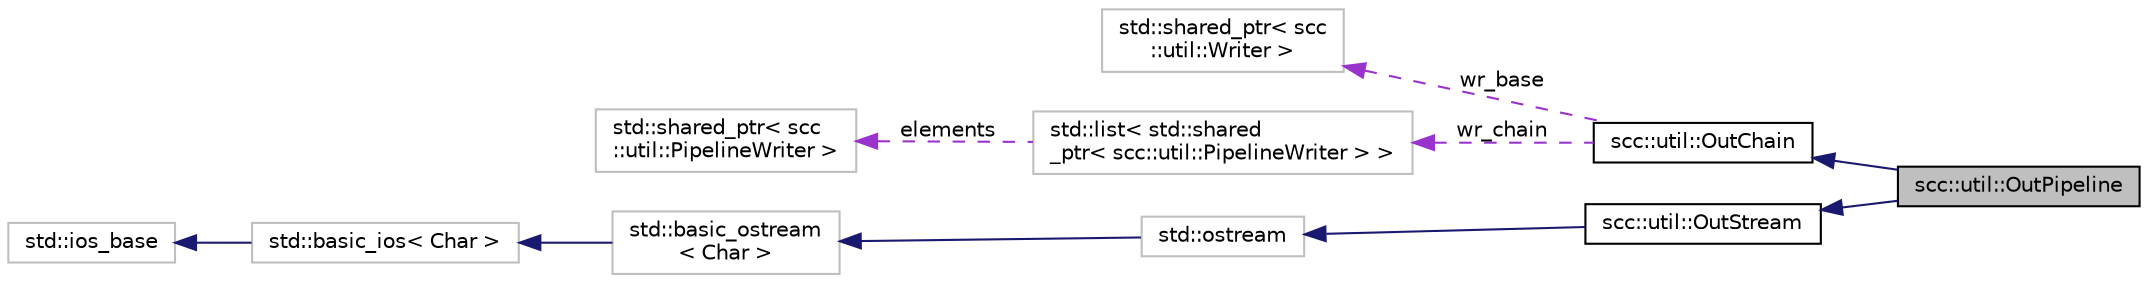 digraph "scc::util::OutPipeline"
{
 // LATEX_PDF_SIZE
  edge [fontname="Helvetica",fontsize="10",labelfontname="Helvetica",labelfontsize="10"];
  node [fontname="Helvetica",fontsize="10",shape=record];
  rankdir="LR";
  Node1 [label="scc::util::OutPipeline",height=0.2,width=0.4,color="black", fillcolor="grey75", style="filled", fontcolor="black",tooltip="Output stream pipeline of writers."];
  Node2 -> Node1 [dir="back",color="midnightblue",fontsize="10",style="solid",fontname="Helvetica"];
  Node2 [label="scc::util::OutChain",height=0.2,width=0.4,color="black", fillcolor="white", style="filled",URL="$d5/db8/structscc_1_1util_1_1OutChain.html",tooltip="Chain of writers base class."];
  Node3 -> Node2 [dir="back",color="darkorchid3",fontsize="10",style="dashed",label=" wr_base" ,fontname="Helvetica"];
  Node3 [label="std::shared_ptr\< scc\l::util::Writer \>",height=0.2,width=0.4,color="grey75", fillcolor="white", style="filled",tooltip=" "];
  Node4 -> Node2 [dir="back",color="darkorchid3",fontsize="10",style="dashed",label=" wr_chain" ,fontname="Helvetica"];
  Node4 [label="std::list\< std::shared\l_ptr\< scc::util::PipelineWriter \> \>",height=0.2,width=0.4,color="grey75", fillcolor="white", style="filled",tooltip=" "];
  Node5 -> Node4 [dir="back",color="darkorchid3",fontsize="10",style="dashed",label=" elements" ,fontname="Helvetica"];
  Node5 [label="std::shared_ptr\< scc\l::util::PipelineWriter \>",height=0.2,width=0.4,color="grey75", fillcolor="white", style="filled",tooltip=" "];
  Node6 -> Node1 [dir="back",color="midnightblue",fontsize="10",style="solid",fontname="Helvetica"];
  Node6 [label="scc::util::OutStream",height=0.2,width=0.4,color="black", fillcolor="white", style="filled",URL="$d6/dbd/classscc_1_1util_1_1OutStream.html",tooltip="Output stream wrapper for writer."];
  Node7 -> Node6 [dir="back",color="midnightblue",fontsize="10",style="solid",fontname="Helvetica"];
  Node7 [label="std::ostream",height=0.2,width=0.4,color="grey75", fillcolor="white", style="filled",tooltip=" "];
  Node8 -> Node7 [dir="back",color="midnightblue",fontsize="10",style="solid",fontname="Helvetica"];
  Node8 [label="std::basic_ostream\l\< Char \>",height=0.2,width=0.4,color="grey75", fillcolor="white", style="filled",tooltip=" "];
  Node9 -> Node8 [dir="back",color="midnightblue",fontsize="10",style="solid",fontname="Helvetica"];
  Node9 [label="std::basic_ios\< Char \>",height=0.2,width=0.4,color="grey75", fillcolor="white", style="filled",tooltip=" "];
  Node10 -> Node9 [dir="back",color="midnightblue",fontsize="10",style="solid",fontname="Helvetica"];
  Node10 [label="std::ios_base",height=0.2,width=0.4,color="grey75", fillcolor="white", style="filled",tooltip=" "];
}
